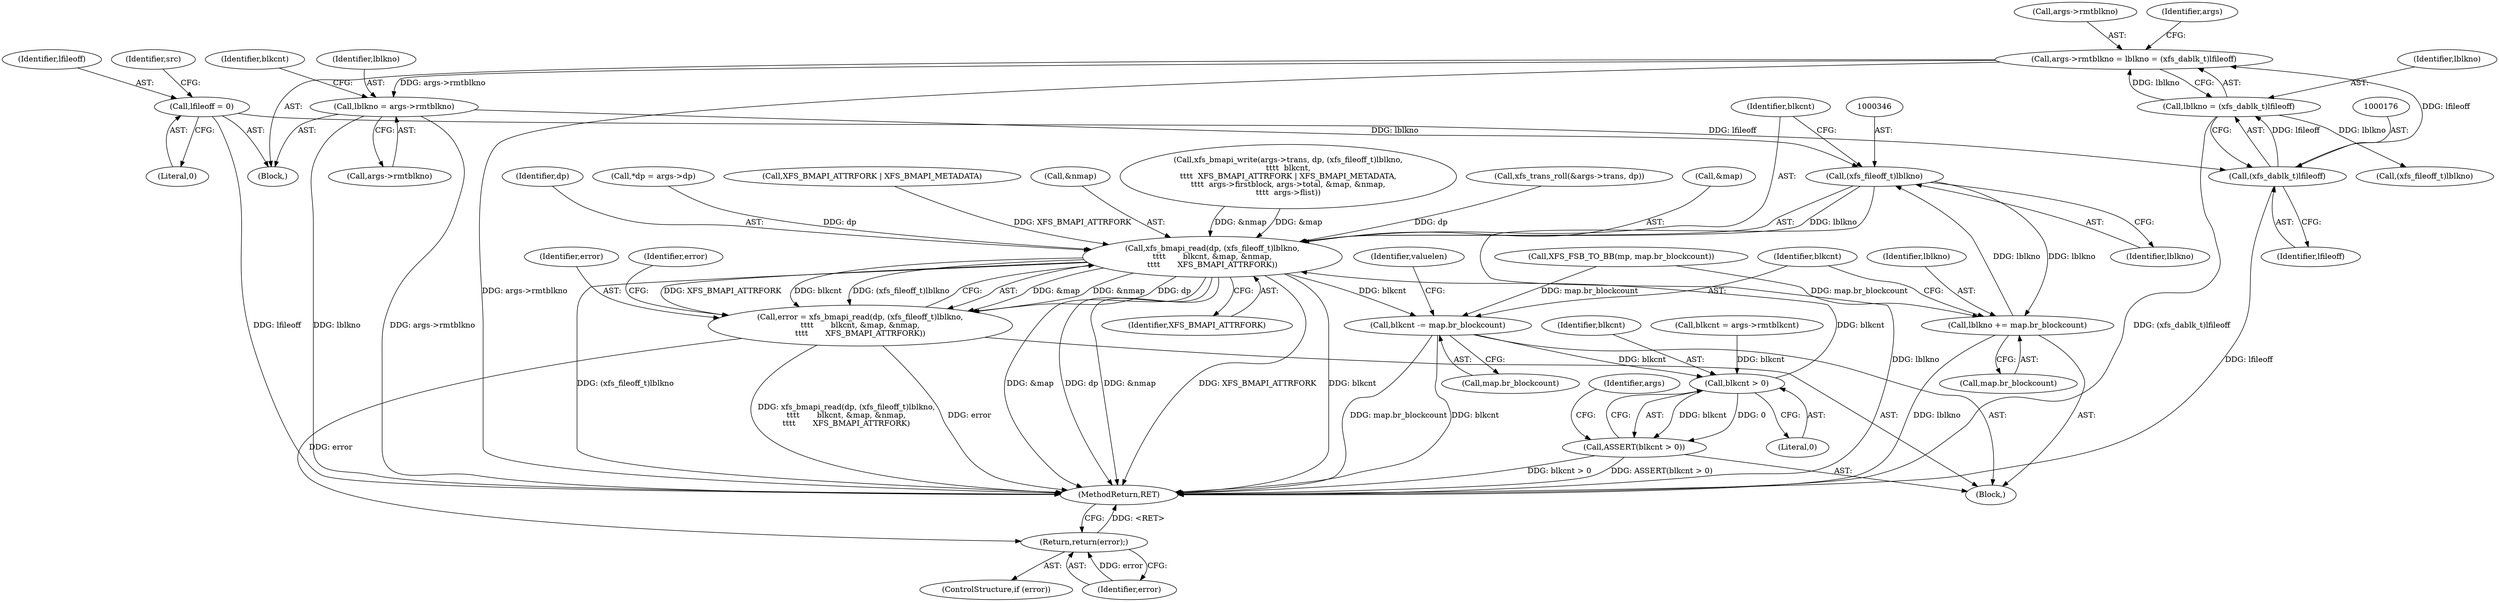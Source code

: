 digraph "0_linux_8275cdd0e7ac550dcce2b3ef6d2fb3b808c1ae59_9@pointer" {
"1000169" [label="(Call,args->rmtblkno = lblkno = (xfs_dablk_t)lfileoff)"];
"1000173" [label="(Call,lblkno = (xfs_dablk_t)lfileoff)"];
"1000175" [label="(Call,(xfs_dablk_t)lfileoff)"];
"1000126" [label="(Call,lfileoff = 0)"];
"1000304" [label="(Call,lblkno = args->rmtblkno)"];
"1000345" [label="(Call,(xfs_fileoff_t)lblkno)"];
"1000343" [label="(Call,xfs_bmapi_read(dp, (xfs_fileoff_t)lblkno,\n\t\t\t\t       blkcnt, &map, &nmap,\n\t\t\t\t       XFS_BMAPI_ATTRFORK))"];
"1000341" [label="(Call,error = xfs_bmapi_read(dp, (xfs_fileoff_t)lblkno,\n\t\t\t\t       blkcnt, &map, &nmap,\n\t\t\t\t       XFS_BMAPI_ATTRFORK))"];
"1000356" [label="(Return,return(error);)"];
"1000438" [label="(Call,blkcnt -= map.br_blockcount)"];
"1000328" [label="(Call,blkcnt > 0)"];
"1000327" [label="(Call,ASSERT(blkcnt > 0))"];
"1000433" [label="(Call,lblkno += map.br_blockcount)"];
"1000110" [label="(Block,)"];
"1000177" [label="(Identifier,lfileoff)"];
"1000306" [label="(Call,args->rmtblkno)"];
"1000341" [label="(Call,error = xfs_bmapi_read(dp, (xfs_fileoff_t)lblkno,\n\t\t\t\t       blkcnt, &map, &nmap,\n\t\t\t\t       XFS_BMAPI_ATTRFORK))"];
"1000344" [label="(Identifier,dp)"];
"1000354" [label="(ControlStructure,if (error))"];
"1000330" [label="(Literal,0)"];
"1000353" [label="(Identifier,XFS_BMAPI_ATTRFORK)"];
"1000384" [label="(Call,XFS_FSB_TO_BB(mp, map.br_blockcount))"];
"1000170" [label="(Call,args->rmtblkno)"];
"1000128" [label="(Literal,0)"];
"1000321" [label="(Identifier,valuelen)"];
"1000439" [label="(Identifier,blkcnt)"];
"1000435" [label="(Call,map.br_blockcount)"];
"1000342" [label="(Identifier,error)"];
"1000112" [label="(Call,*dp = args->dp)"];
"1000127" [label="(Identifier,lfileoff)"];
"1000169" [label="(Call,args->rmtblkno = lblkno = (xfs_dablk_t)lfileoff)"];
"1000305" [label="(Identifier,lblkno)"];
"1000174" [label="(Identifier,lblkno)"];
"1000323" [label="(Block,)"];
"1000348" [label="(Identifier,blkcnt)"];
"1000433" [label="(Call,lblkno += map.br_blockcount)"];
"1000304" [label="(Call,lblkno = args->rmtblkno)"];
"1000210" [label="(Call,XFS_BMAPI_ATTRFORK | XFS_BMAPI_METADATA)"];
"1000328" [label="(Call,blkcnt > 0)"];
"1000355" [label="(Identifier,error)"];
"1000434" [label="(Identifier,lblkno)"];
"1000351" [label="(Call,&nmap)"];
"1000201" [label="(Call,xfs_bmapi_write(args->trans, dp, (xfs_fileoff_t)lblkno,\n\t\t\t\t  blkcnt,\n\t\t\t\t  XFS_BMAPI_ATTRFORK | XFS_BMAPI_METADATA,\n\t\t\t\t  args->firstblock, args->total, &map, &nmap,\n\t\t\t\t  args->flist))"];
"1000347" [label="(Identifier,lblkno)"];
"1000294" [label="(Call,xfs_trans_roll(&args->trans, dp))"];
"1000357" [label="(Identifier,error)"];
"1000440" [label="(Call,map.br_blockcount)"];
"1000175" [label="(Call,(xfs_dablk_t)lfileoff)"];
"1000173" [label="(Call,lblkno = (xfs_dablk_t)lfileoff)"];
"1000356" [label="(Return,return(error);)"];
"1000449" [label="(MethodReturn,RET)"];
"1000329" [label="(Identifier,blkcnt)"];
"1000438" [label="(Call,blkcnt -= map.br_blockcount)"];
"1000131" [label="(Identifier,src)"];
"1000309" [label="(Call,blkcnt = args->rmtblkcnt)"];
"1000345" [label="(Call,(xfs_fileoff_t)lblkno)"];
"1000310" [label="(Identifier,blkcnt)"];
"1000206" [label="(Call,(xfs_fileoff_t)lblkno)"];
"1000349" [label="(Call,&map)"];
"1000180" [label="(Identifier,args)"];
"1000333" [label="(Identifier,args)"];
"1000343" [label="(Call,xfs_bmapi_read(dp, (xfs_fileoff_t)lblkno,\n\t\t\t\t       blkcnt, &map, &nmap,\n\t\t\t\t       XFS_BMAPI_ATTRFORK))"];
"1000126" [label="(Call,lfileoff = 0)"];
"1000327" [label="(Call,ASSERT(blkcnt > 0))"];
"1000169" -> "1000110"  [label="AST: "];
"1000169" -> "1000173"  [label="CFG: "];
"1000170" -> "1000169"  [label="AST: "];
"1000173" -> "1000169"  [label="AST: "];
"1000180" -> "1000169"  [label="CFG: "];
"1000169" -> "1000449"  [label="DDG: args->rmtblkno"];
"1000173" -> "1000169"  [label="DDG: lblkno"];
"1000175" -> "1000169"  [label="DDG: lfileoff"];
"1000169" -> "1000304"  [label="DDG: args->rmtblkno"];
"1000173" -> "1000175"  [label="CFG: "];
"1000174" -> "1000173"  [label="AST: "];
"1000175" -> "1000173"  [label="AST: "];
"1000173" -> "1000449"  [label="DDG: (xfs_dablk_t)lfileoff"];
"1000175" -> "1000173"  [label="DDG: lfileoff"];
"1000173" -> "1000206"  [label="DDG: lblkno"];
"1000175" -> "1000177"  [label="CFG: "];
"1000176" -> "1000175"  [label="AST: "];
"1000177" -> "1000175"  [label="AST: "];
"1000175" -> "1000449"  [label="DDG: lfileoff"];
"1000126" -> "1000175"  [label="DDG: lfileoff"];
"1000126" -> "1000110"  [label="AST: "];
"1000126" -> "1000128"  [label="CFG: "];
"1000127" -> "1000126"  [label="AST: "];
"1000128" -> "1000126"  [label="AST: "];
"1000131" -> "1000126"  [label="CFG: "];
"1000126" -> "1000449"  [label="DDG: lfileoff"];
"1000304" -> "1000110"  [label="AST: "];
"1000304" -> "1000306"  [label="CFG: "];
"1000305" -> "1000304"  [label="AST: "];
"1000306" -> "1000304"  [label="AST: "];
"1000310" -> "1000304"  [label="CFG: "];
"1000304" -> "1000449"  [label="DDG: lblkno"];
"1000304" -> "1000449"  [label="DDG: args->rmtblkno"];
"1000304" -> "1000345"  [label="DDG: lblkno"];
"1000345" -> "1000343"  [label="AST: "];
"1000345" -> "1000347"  [label="CFG: "];
"1000346" -> "1000345"  [label="AST: "];
"1000347" -> "1000345"  [label="AST: "];
"1000348" -> "1000345"  [label="CFG: "];
"1000345" -> "1000449"  [label="DDG: lblkno"];
"1000345" -> "1000343"  [label="DDG: lblkno"];
"1000433" -> "1000345"  [label="DDG: lblkno"];
"1000345" -> "1000433"  [label="DDG: lblkno"];
"1000343" -> "1000341"  [label="AST: "];
"1000343" -> "1000353"  [label="CFG: "];
"1000344" -> "1000343"  [label="AST: "];
"1000348" -> "1000343"  [label="AST: "];
"1000349" -> "1000343"  [label="AST: "];
"1000351" -> "1000343"  [label="AST: "];
"1000353" -> "1000343"  [label="AST: "];
"1000341" -> "1000343"  [label="CFG: "];
"1000343" -> "1000449"  [label="DDG: &map"];
"1000343" -> "1000449"  [label="DDG: dp"];
"1000343" -> "1000449"  [label="DDG: &nmap"];
"1000343" -> "1000449"  [label="DDG: XFS_BMAPI_ATTRFORK"];
"1000343" -> "1000449"  [label="DDG: blkcnt"];
"1000343" -> "1000449"  [label="DDG: (xfs_fileoff_t)lblkno"];
"1000343" -> "1000341"  [label="DDG: &map"];
"1000343" -> "1000341"  [label="DDG: &nmap"];
"1000343" -> "1000341"  [label="DDG: dp"];
"1000343" -> "1000341"  [label="DDG: XFS_BMAPI_ATTRFORK"];
"1000343" -> "1000341"  [label="DDG: blkcnt"];
"1000343" -> "1000341"  [label="DDG: (xfs_fileoff_t)lblkno"];
"1000294" -> "1000343"  [label="DDG: dp"];
"1000112" -> "1000343"  [label="DDG: dp"];
"1000328" -> "1000343"  [label="DDG: blkcnt"];
"1000201" -> "1000343"  [label="DDG: &map"];
"1000201" -> "1000343"  [label="DDG: &nmap"];
"1000210" -> "1000343"  [label="DDG: XFS_BMAPI_ATTRFORK"];
"1000343" -> "1000438"  [label="DDG: blkcnt"];
"1000341" -> "1000323"  [label="AST: "];
"1000342" -> "1000341"  [label="AST: "];
"1000355" -> "1000341"  [label="CFG: "];
"1000341" -> "1000449"  [label="DDG: xfs_bmapi_read(dp, (xfs_fileoff_t)lblkno,\n\t\t\t\t       blkcnt, &map, &nmap,\n\t\t\t\t       XFS_BMAPI_ATTRFORK)"];
"1000341" -> "1000449"  [label="DDG: error"];
"1000341" -> "1000356"  [label="DDG: error"];
"1000356" -> "1000354"  [label="AST: "];
"1000356" -> "1000357"  [label="CFG: "];
"1000357" -> "1000356"  [label="AST: "];
"1000449" -> "1000356"  [label="CFG: "];
"1000356" -> "1000449"  [label="DDG: <RET>"];
"1000357" -> "1000356"  [label="DDG: error"];
"1000438" -> "1000323"  [label="AST: "];
"1000438" -> "1000440"  [label="CFG: "];
"1000439" -> "1000438"  [label="AST: "];
"1000440" -> "1000438"  [label="AST: "];
"1000321" -> "1000438"  [label="CFG: "];
"1000438" -> "1000449"  [label="DDG: map.br_blockcount"];
"1000438" -> "1000449"  [label="DDG: blkcnt"];
"1000438" -> "1000328"  [label="DDG: blkcnt"];
"1000384" -> "1000438"  [label="DDG: map.br_blockcount"];
"1000328" -> "1000327"  [label="AST: "];
"1000328" -> "1000330"  [label="CFG: "];
"1000329" -> "1000328"  [label="AST: "];
"1000330" -> "1000328"  [label="AST: "];
"1000327" -> "1000328"  [label="CFG: "];
"1000328" -> "1000327"  [label="DDG: blkcnt"];
"1000328" -> "1000327"  [label="DDG: 0"];
"1000309" -> "1000328"  [label="DDG: blkcnt"];
"1000327" -> "1000323"  [label="AST: "];
"1000333" -> "1000327"  [label="CFG: "];
"1000327" -> "1000449"  [label="DDG: blkcnt > 0"];
"1000327" -> "1000449"  [label="DDG: ASSERT(blkcnt > 0)"];
"1000433" -> "1000323"  [label="AST: "];
"1000433" -> "1000435"  [label="CFG: "];
"1000434" -> "1000433"  [label="AST: "];
"1000435" -> "1000433"  [label="AST: "];
"1000439" -> "1000433"  [label="CFG: "];
"1000433" -> "1000449"  [label="DDG: lblkno"];
"1000384" -> "1000433"  [label="DDG: map.br_blockcount"];
}
